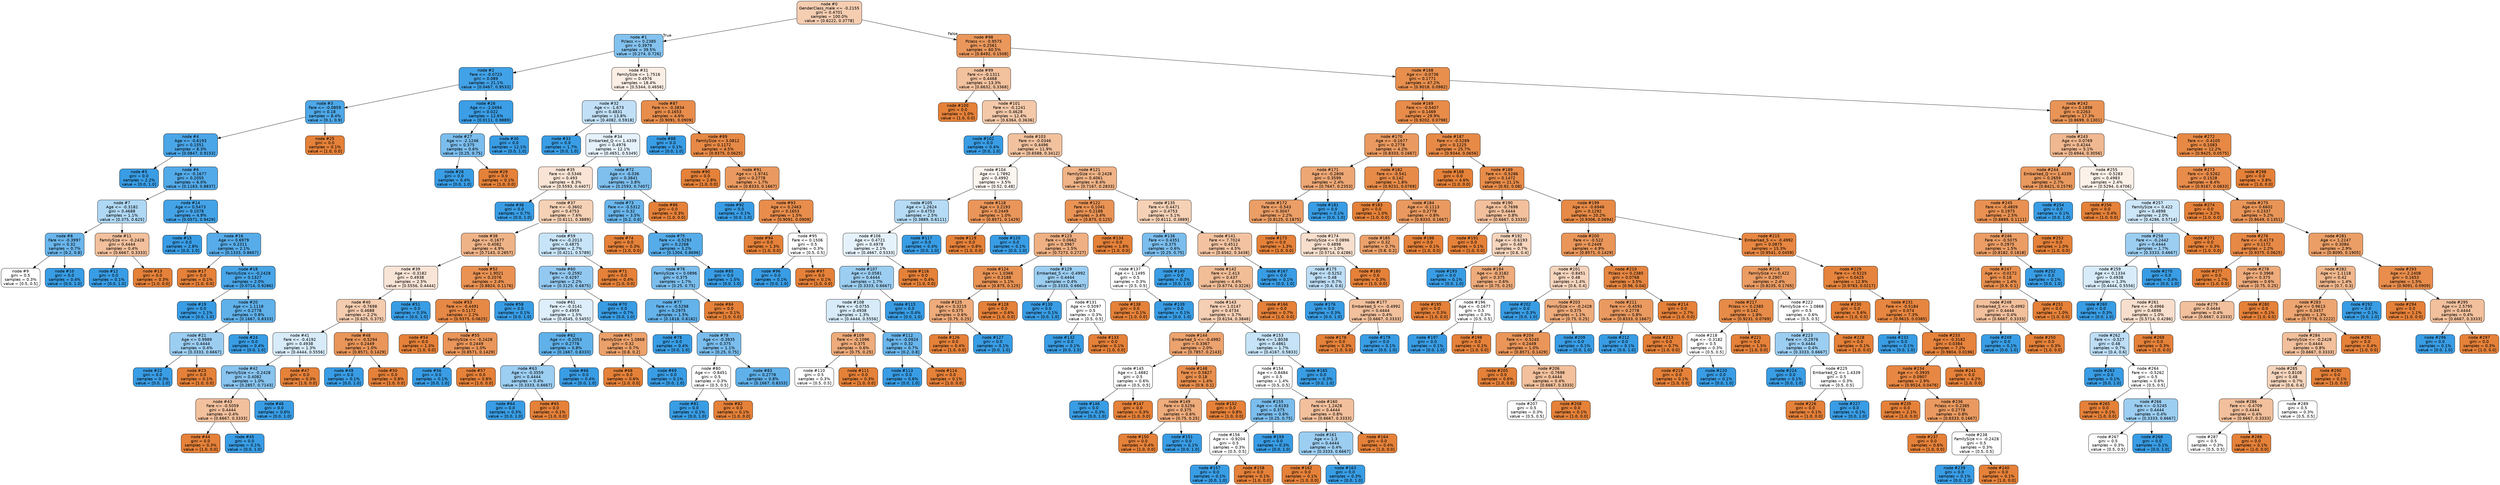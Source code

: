 digraph Tree {
node [shape=box, style="filled, rounded", color="black", fontname=helvetica] ;
edge [fontname=helvetica] ;
0 [label="node #0\nGenderClass_male <= -0.2155\ngini = 0.4701\nsamples = 100.0%\nvalue = [0.6222, 0.3778]", fillcolor="#e5813964"] ;
1 [label="node #1\nPclass <= 0.2385\ngini = 0.3979\nsamples = 39.5%\nvalue = [0.274, 0.726]", fillcolor="#399de59f"] ;
0 -> 1 [labeldistance=2.5, labelangle=45, headlabel="True"] ;
2 [label="node #2\nFare <= -0.0723\ngini = 0.089\nsamples = 21.1%\nvalue = [0.0467, 0.9533]", fillcolor="#399de5f3"] ;
1 -> 2 ;
3 [label="node #3\nFare <= -0.0859\ngini = 0.18\nsamples = 8.4%\nvalue = [0.1, 0.9]", fillcolor="#399de5e3"] ;
2 -> 3 ;
4 [label="node #4\nAge <= -0.6193\ngini = 0.1551\nsamples = 8.3%\nvalue = [0.0847, 0.9153]", fillcolor="#399de5e7"] ;
3 -> 4 ;
5 [label="node #5\ngini = 0.0\nsamples = 2.2%\nvalue = [0.0, 1.0]", fillcolor="#399de5ff"] ;
4 -> 5 ;
6 [label="node #6\nAge <= -0.1677\ngini = 0.2055\nsamples = 6.0%\nvalue = [0.1163, 0.8837]", fillcolor="#399de5dd"] ;
4 -> 6 ;
7 [label="node #7\nAge <= -0.3182\ngini = 0.4688\nsamples = 1.1%\nvalue = [0.375, 0.625]", fillcolor="#399de566"] ;
6 -> 7 ;
8 [label="node #8\nFare <= -0.3997\ngini = 0.32\nsamples = 0.7%\nvalue = [0.2, 0.8]", fillcolor="#399de5bf"] ;
7 -> 8 ;
9 [label="node #9\ngini = 0.5\nsamples = 0.3%\nvalue = [0.5, 0.5]", fillcolor="#e5813900"] ;
8 -> 9 ;
10 [label="node #10\ngini = 0.0\nsamples = 0.4%\nvalue = [0.0, 1.0]", fillcolor="#399de5ff"] ;
8 -> 10 ;
11 [label="node #11\nFamilySize <= -0.2428\ngini = 0.4444\nsamples = 0.4%\nvalue = [0.6667, 0.3333]", fillcolor="#e581397f"] ;
7 -> 11 ;
12 [label="node #12\ngini = 0.0\nsamples = 0.1%\nvalue = [0.0, 1.0]", fillcolor="#399de5ff"] ;
11 -> 12 ;
13 [label="node #13\ngini = 0.0\nsamples = 0.3%\nvalue = [1.0, 0.0]", fillcolor="#e58139ff"] ;
11 -> 13 ;
14 [label="node #14\nAge <= 0.5473\ngini = 0.1078\nsamples = 4.9%\nvalue = [0.0571, 0.9429]", fillcolor="#399de5f0"] ;
6 -> 14 ;
15 [label="node #15\ngini = 0.0\nsamples = 2.8%\nvalue = [0.0, 1.0]", fillcolor="#399de5ff"] ;
14 -> 15 ;
16 [label="node #16\nAge <= 0.6979\ngini = 0.2311\nsamples = 2.1%\nvalue = [0.1333, 0.8667]", fillcolor="#399de5d8"] ;
14 -> 16 ;
17 [label="node #17\ngini = 0.0\nsamples = 0.1%\nvalue = [1.0, 0.0]", fillcolor="#e58139ff"] ;
16 -> 17 ;
18 [label="node #18\nFamilySize <= -0.2428\ngini = 0.1327\nsamples = 2.0%\nvalue = [0.0714, 0.9286]", fillcolor="#399de5eb"] ;
16 -> 18 ;
19 [label="node #19\ngini = 0.0\nsamples = 1.1%\nvalue = [0.0, 1.0]", fillcolor="#399de5ff"] ;
18 -> 19 ;
20 [label="node #20\nAge <= 1.1118\ngini = 0.2778\nsamples = 0.8%\nvalue = [0.1667, 0.8333]", fillcolor="#399de5cc"] ;
18 -> 20 ;
21 [label="node #21\nAge <= 0.9989\ngini = 0.4444\nsamples = 0.4%\nvalue = [0.3333, 0.6667]", fillcolor="#399de57f"] ;
20 -> 21 ;
22 [label="node #22\ngini = 0.0\nsamples = 0.3%\nvalue = [0.0, 1.0]", fillcolor="#399de5ff"] ;
21 -> 22 ;
23 [label="node #23\ngini = 0.0\nsamples = 0.1%\nvalue = [1.0, 0.0]", fillcolor="#e58139ff"] ;
21 -> 23 ;
24 [label="node #24\ngini = 0.0\nsamples = 0.4%\nvalue = [0.0, 1.0]", fillcolor="#399de5ff"] ;
20 -> 24 ;
25 [label="node #25\ngini = 0.0\nsamples = 0.1%\nvalue = [1.0, 0.0]", fillcolor="#e58139ff"] ;
3 -> 25 ;
26 [label="node #26\nAge <= -2.0494\ngini = 0.022\nsamples = 12.6%\nvalue = [0.0111, 0.9889]", fillcolor="#399de5fc"] ;
2 -> 26 ;
27 [label="node #27\nAge <= -2.1246\ngini = 0.375\nsamples = 0.6%\nvalue = [0.25, 0.75]", fillcolor="#399de5aa"] ;
26 -> 27 ;
28 [label="node #28\ngini = 0.0\nsamples = 0.4%\nvalue = [0.0, 1.0]", fillcolor="#399de5ff"] ;
27 -> 28 ;
29 [label="node #29\ngini = 0.0\nsamples = 0.1%\nvalue = [1.0, 0.0]", fillcolor="#e58139ff"] ;
27 -> 29 ;
30 [label="node #30\ngini = 0.0\nsamples = 12.1%\nvalue = [0.0, 1.0]", fillcolor="#399de5ff"] ;
26 -> 30 ;
31 [label="node #31\nFamilySize <= 1.7516\ngini = 0.4976\nsamples = 18.4%\nvalue = [0.5344, 0.4656]", fillcolor="#e5813921"] ;
1 -> 31 ;
32 [label="node #32\nAge <= -1.673\ngini = 0.4831\nsamples = 13.8%\nvalue = [0.4082, 0.5918]", fillcolor="#399de54f"] ;
31 -> 32 ;
33 [label="node #33\ngini = 0.0\nsamples = 1.7%\nvalue = [0.0, 1.0]", fillcolor="#399de5ff"] ;
32 -> 33 ;
34 [label="node #34\nEmbarked_Q <= 1.4339\ngini = 0.4976\nsamples = 12.1%\nvalue = [0.4651, 0.5349]", fillcolor="#399de521"] ;
32 -> 34 ;
35 [label="node #35\nFare <= -0.5346\ngini = 0.493\nsamples = 8.3%\nvalue = [0.5593, 0.4407]", fillcolor="#e5813936"] ;
34 -> 35 ;
36 [label="node #36\ngini = 0.0\nsamples = 0.7%\nvalue = [0.0, 1.0]", fillcolor="#399de5ff"] ;
35 -> 36 ;
37 [label="node #37\nFare <= -0.3602\ngini = 0.4753\nsamples = 7.6%\nvalue = [0.6111, 0.3889]", fillcolor="#e581395d"] ;
35 -> 37 ;
38 [label="node #38\nAge <= -0.1677\ngini = 0.4082\nsamples = 4.9%\nvalue = [0.7143, 0.2857]", fillcolor="#e5813999"] ;
37 -> 38 ;
39 [label="node #39\nAge <= -0.3182\ngini = 0.4938\nsamples = 2.5%\nvalue = [0.5556, 0.4444]", fillcolor="#e5813933"] ;
38 -> 39 ;
40 [label="node #40\nAge <= -0.7698\ngini = 0.4688\nsamples = 2.2%\nvalue = [0.625, 0.375]", fillcolor="#e5813966"] ;
39 -> 40 ;
41 [label="node #41\nFare <= -0.4192\ngini = 0.4938\nsamples = 1.3%\nvalue = [0.4444, 0.5556]", fillcolor="#399de533"] ;
40 -> 41 ;
42 [label="node #42\nFamilySize <= -0.2428\ngini = 0.4082\nsamples = 1.0%\nvalue = [0.2857, 0.7143]", fillcolor="#399de599"] ;
41 -> 42 ;
43 [label="node #43\nFare <= -0.5059\ngini = 0.4444\nsamples = 0.4%\nvalue = [0.6667, 0.3333]", fillcolor="#e581397f"] ;
42 -> 43 ;
44 [label="node #44\ngini = 0.0\nsamples = 0.3%\nvalue = [1.0, 0.0]", fillcolor="#e58139ff"] ;
43 -> 44 ;
45 [label="node #45\ngini = 0.0\nsamples = 0.1%\nvalue = [0.0, 1.0]", fillcolor="#399de5ff"] ;
43 -> 45 ;
46 [label="node #46\ngini = 0.0\nsamples = 0.6%\nvalue = [0.0, 1.0]", fillcolor="#399de5ff"] ;
42 -> 46 ;
47 [label="node #47\ngini = 0.0\nsamples = 0.3%\nvalue = [1.0, 0.0]", fillcolor="#e58139ff"] ;
41 -> 47 ;
48 [label="node #48\nFare <= -0.5294\ngini = 0.2449\nsamples = 1.0%\nvalue = [0.8571, 0.1429]", fillcolor="#e58139d4"] ;
40 -> 48 ;
49 [label="node #49\ngini = 0.0\nsamples = 0.1%\nvalue = [0.0, 1.0]", fillcolor="#399de5ff"] ;
48 -> 49 ;
50 [label="node #50\ngini = 0.0\nsamples = 0.8%\nvalue = [1.0, 0.0]", fillcolor="#e58139ff"] ;
48 -> 50 ;
51 [label="node #51\ngini = 0.0\nsamples = 0.3%\nvalue = [0.0, 1.0]", fillcolor="#399de5ff"] ;
39 -> 51 ;
52 [label="node #52\nAge <= 1.9021\ngini = 0.2076\nsamples = 2.4%\nvalue = [0.8824, 0.1176]", fillcolor="#e58139dd"] ;
38 -> 52 ;
53 [label="node #53\nFare <= -0.4491\ngini = 0.1172\nsamples = 2.2%\nvalue = [0.9375, 0.0625]", fillcolor="#e58139ee"] ;
52 -> 53 ;
54 [label="node #54\ngini = 0.0\nsamples = 1.3%\nvalue = [1.0, 0.0]", fillcolor="#e58139ff"] ;
53 -> 54 ;
55 [label="node #55\nFamilySize <= -0.2428\ngini = 0.2449\nsamples = 1.0%\nvalue = [0.8571, 0.1429]", fillcolor="#e58139d4"] ;
53 -> 55 ;
56 [label="node #56\ngini = 0.0\nsamples = 0.1%\nvalue = [0.0, 1.0]", fillcolor="#399de5ff"] ;
55 -> 56 ;
57 [label="node #57\ngini = 0.0\nsamples = 0.8%\nvalue = [1.0, 0.0]", fillcolor="#e58139ff"] ;
55 -> 57 ;
58 [label="node #58\ngini = 0.0\nsamples = 0.1%\nvalue = [0.0, 1.0]", fillcolor="#399de5ff"] ;
52 -> 58 ;
59 [label="node #59\nFare <= -0.2013\ngini = 0.4875\nsamples = 2.7%\nvalue = [0.4211, 0.5789]", fillcolor="#399de546"] ;
37 -> 59 ;
60 [label="node #60\nFare <= -0.2592\ngini = 0.4297\nsamples = 2.2%\nvalue = [0.3125, 0.6875]", fillcolor="#399de58b"] ;
59 -> 60 ;
61 [label="node #61\nFare <= -0.3141\ngini = 0.4959\nsamples = 1.5%\nvalue = [0.4545, 0.5455]", fillcolor="#399de52a"] ;
60 -> 61 ;
62 [label="node #62\nAge <= -0.2053\ngini = 0.2778\nsamples = 0.8%\nvalue = [0.1667, 0.8333]", fillcolor="#399de5cc"] ;
61 -> 62 ;
63 [label="node #63\nAge <= -0.3559\ngini = 0.4444\nsamples = 0.4%\nvalue = [0.3333, 0.6667]", fillcolor="#399de57f"] ;
62 -> 63 ;
64 [label="node #64\ngini = 0.0\nsamples = 0.3%\nvalue = [0.0, 1.0]", fillcolor="#399de5ff"] ;
63 -> 64 ;
65 [label="node #65\ngini = 0.0\nsamples = 0.1%\nvalue = [1.0, 0.0]", fillcolor="#e58139ff"] ;
63 -> 65 ;
66 [label="node #66\ngini = 0.0\nsamples = 0.4%\nvalue = [0.0, 1.0]", fillcolor="#399de5ff"] ;
62 -> 66 ;
67 [label="node #67\nFamilySize <= 1.0868\ngini = 0.32\nsamples = 0.7%\nvalue = [0.8, 0.2]", fillcolor="#e58139bf"] ;
61 -> 67 ;
68 [label="node #68\ngini = 0.0\nsamples = 0.6%\nvalue = [1.0, 0.0]", fillcolor="#e58139ff"] ;
67 -> 68 ;
69 [label="node #69\ngini = 0.0\nsamples = 0.1%\nvalue = [0.0, 1.0]", fillcolor="#399de5ff"] ;
67 -> 69 ;
70 [label="node #70\ngini = 0.0\nsamples = 0.7%\nvalue = [0.0, 1.0]", fillcolor="#399de5ff"] ;
60 -> 70 ;
71 [label="node #71\ngini = 0.0\nsamples = 0.4%\nvalue = [1.0, 0.0]", fillcolor="#e58139ff"] ;
59 -> 71 ;
72 [label="node #72\nAge <= -0.036\ngini = 0.3841\nsamples = 3.8%\nvalue = [0.2593, 0.7407]", fillcolor="#399de5a6"] ;
34 -> 72 ;
73 [label="node #73\nFare <= -0.5312\ngini = 0.32\nsamples = 3.5%\nvalue = [0.2, 0.8]", fillcolor="#399de5bf"] ;
72 -> 73 ;
74 [label="node #74\ngini = 0.0\nsamples = 0.3%\nvalue = [1.0, 0.0]", fillcolor="#e58139ff"] ;
73 -> 74 ;
75 [label="node #75\nFare <= -0.5293\ngini = 0.2268\nsamples = 3.2%\nvalue = [0.1304, 0.8696]", fillcolor="#399de5d9"] ;
73 -> 75 ;
76 [label="node #76\nFamilySize <= 0.0896\ngini = 0.375\nsamples = 1.7%\nvalue = [0.25, 0.75]", fillcolor="#399de5aa"] ;
75 -> 76 ;
77 [label="node #77\nFare <= -0.5298\ngini = 0.2975\nsamples = 1.5%\nvalue = [0.1818, 0.8182]", fillcolor="#399de5c6"] ;
76 -> 77 ;
78 [label="node #78\ngini = 0.0\nsamples = 0.4%\nvalue = [0.0, 1.0]", fillcolor="#399de5ff"] ;
77 -> 78 ;
79 [label="node #79\nAge <= -0.3935\ngini = 0.375\nsamples = 1.1%\nvalue = [0.25, 0.75]", fillcolor="#399de5aa"] ;
77 -> 79 ;
80 [label="node #80\nAge <= -0.8451\ngini = 0.5\nsamples = 0.3%\nvalue = [0.5, 0.5]", fillcolor="#e5813900"] ;
79 -> 80 ;
81 [label="node #81\ngini = 0.0\nsamples = 0.1%\nvalue = [0.0, 1.0]", fillcolor="#399de5ff"] ;
80 -> 81 ;
82 [label="node #82\ngini = 0.0\nsamples = 0.1%\nvalue = [1.0, 0.0]", fillcolor="#e58139ff"] ;
80 -> 82 ;
83 [label="node #83\ngini = 0.2778\nsamples = 0.8%\nvalue = [0.1667, 0.8333]", fillcolor="#399de5cc"] ;
79 -> 83 ;
84 [label="node #84\ngini = 0.0\nsamples = 0.1%\nvalue = [1.0, 0.0]", fillcolor="#e58139ff"] ;
76 -> 84 ;
85 [label="node #85\ngini = 0.0\nsamples = 1.5%\nvalue = [0.0, 1.0]", fillcolor="#399de5ff"] ;
75 -> 85 ;
86 [label="node #86\ngini = 0.0\nsamples = 0.3%\nvalue = [1.0, 0.0]", fillcolor="#e58139ff"] ;
72 -> 86 ;
87 [label="node #87\nFare <= -0.3834\ngini = 0.1653\nsamples = 4.6%\nvalue = [0.9091, 0.0909]", fillcolor="#e58139e6"] ;
31 -> 87 ;
88 [label="node #88\ngini = 0.0\nsamples = 0.1%\nvalue = [0.0, 1.0]", fillcolor="#399de5ff"] ;
87 -> 88 ;
89 [label="node #89\nFamilySize <= 3.0812\ngini = 0.1172\nsamples = 4.5%\nvalue = [0.9375, 0.0625]", fillcolor="#e58139ee"] ;
87 -> 89 ;
90 [label="node #90\ngini = 0.0\nsamples = 2.8%\nvalue = [1.0, 0.0]", fillcolor="#e58139ff"] ;
89 -> 90 ;
91 [label="node #91\nAge <= -1.9741\ngini = 0.2778\nsamples = 1.7%\nvalue = [0.8333, 0.1667]", fillcolor="#e58139cc"] ;
89 -> 91 ;
92 [label="node #92\ngini = 0.0\nsamples = 0.1%\nvalue = [0.0, 1.0]", fillcolor="#399de5ff"] ;
91 -> 92 ;
93 [label="node #93\nAge <= 0.2463\ngini = 0.1653\nsamples = 1.5%\nvalue = [0.9091, 0.0909]", fillcolor="#e58139e6"] ;
91 -> 93 ;
94 [label="node #94\ngini = 0.0\nsamples = 1.3%\nvalue = [1.0, 0.0]", fillcolor="#e58139ff"] ;
93 -> 94 ;
95 [label="node #95\nFare <= 0.1506\ngini = 0.5\nsamples = 0.3%\nvalue = [0.5, 0.5]", fillcolor="#e5813900"] ;
93 -> 95 ;
96 [label="node #96\ngini = 0.0\nsamples = 0.1%\nvalue = [0.0, 1.0]", fillcolor="#399de5ff"] ;
95 -> 96 ;
97 [label="node #97\ngini = 0.0\nsamples = 0.1%\nvalue = [1.0, 0.0]", fillcolor="#e58139ff"] ;
95 -> 97 ;
98 [label="node #98\nPclass <= -0.9575\ngini = 0.2561\nsamples = 60.5%\nvalue = [0.8492, 0.1508]", fillcolor="#e58139d2"] ;
0 -> 98 [labeldistance=2.5, labelangle=-45, headlabel="False"] ;
99 [label="node #99\nFare <= -0.1311\ngini = 0.4468\nsamples = 13.3%\nvalue = [0.6632, 0.3368]", fillcolor="#e581397d"] ;
98 -> 99 ;
100 [label="node #100\ngini = 0.0\nsamples = 1.0%\nvalue = [1.0, 0.0]", fillcolor="#e58139ff"] ;
99 -> 100 ;
101 [label="node #101\nFare <= -0.1241\ngini = 0.4628\nsamples = 12.4%\nvalue = [0.6364, 0.3636]", fillcolor="#e581396d"] ;
99 -> 101 ;
102 [label="node #102\ngini = 0.0\nsamples = 0.4%\nvalue = [0.0, 1.0]", fillcolor="#399de5ff"] ;
101 -> 102 ;
103 [label="node #103\nFare <= -0.0346\ngini = 0.4496\nsamples = 11.9%\nvalue = [0.6588, 0.3412]", fillcolor="#e581397b"] ;
101 -> 103 ;
104 [label="node #104\nAge <= 1.7892\ngini = 0.4992\nsamples = 3.5%\nvalue = [0.52, 0.48]", fillcolor="#e5813914"] ;
103 -> 104 ;
105 [label="node #105\nAge <= 1.2624\ngini = 0.4753\nsamples = 2.5%\nvalue = [0.3889, 0.6111]", fillcolor="#399de55d"] ;
104 -> 105 ;
106 [label="node #106\nAge <= 0.4721\ngini = 0.4978\nsamples = 2.1%\nvalue = [0.4667, 0.5333]", fillcolor="#399de520"] ;
105 -> 106 ;
107 [label="node #107\nAge <= 0.0581\ngini = 0.4444\nsamples = 1.7%\nvalue = [0.3333, 0.6667]", fillcolor="#399de57f"] ;
106 -> 107 ;
108 [label="node #108\nFare <= -0.0755\ngini = 0.4938\nsamples = 1.3%\nvalue = [0.4444, 0.5556]", fillcolor="#399de533"] ;
107 -> 108 ;
109 [label="node #109\nFare <= -0.1096\ngini = 0.375\nsamples = 0.6%\nvalue = [0.75, 0.25]", fillcolor="#e58139aa"] ;
108 -> 109 ;
110 [label="node #110\ngini = 0.5\nsamples = 0.3%\nvalue = [0.5, 0.5]", fillcolor="#e5813900"] ;
109 -> 110 ;
111 [label="node #111\ngini = 0.0\nsamples = 0.3%\nvalue = [1.0, 0.0]", fillcolor="#e58139ff"] ;
109 -> 111 ;
112 [label="node #112\nAge <= -0.0924\ngini = 0.32\nsamples = 0.7%\nvalue = [0.2, 0.8]", fillcolor="#399de5bf"] ;
108 -> 112 ;
113 [label="node #113\ngini = 0.0\nsamples = 0.6%\nvalue = [0.0, 1.0]", fillcolor="#399de5ff"] ;
112 -> 113 ;
114 [label="node #114\ngini = 0.0\nsamples = 0.1%\nvalue = [1.0, 0.0]", fillcolor="#e58139ff"] ;
112 -> 114 ;
115 [label="node #115\ngini = 0.0\nsamples = 0.4%\nvalue = [0.0, 1.0]", fillcolor="#399de5ff"] ;
107 -> 115 ;
116 [label="node #116\ngini = 0.0\nsamples = 0.4%\nvalue = [1.0, 0.0]", fillcolor="#e58139ff"] ;
106 -> 116 ;
117 [label="node #117\ngini = 0.0\nsamples = 0.4%\nvalue = [0.0, 1.0]", fillcolor="#399de5ff"] ;
105 -> 117 ;
118 [label="node #118\nAge <= 3.2193\ngini = 0.2449\nsamples = 1.0%\nvalue = [0.8571, 0.1429]", fillcolor="#e58139d4"] ;
104 -> 118 ;
119 [label="node #119\ngini = 0.0\nsamples = 0.8%\nvalue = [1.0, 0.0]", fillcolor="#e58139ff"] ;
118 -> 119 ;
120 [label="node #120\ngini = 0.0\nsamples = 0.1%\nvalue = [0.0, 1.0]", fillcolor="#399de5ff"] ;
118 -> 120 ;
121 [label="node #121\nFamilySize <= -0.2428\ngini = 0.4061\nsamples = 8.4%\nvalue = [0.7167, 0.2833]", fillcolor="#e581399a"] ;
103 -> 121 ;
122 [label="node #122\nFare <= 0.1041\ngini = 0.2188\nsamples = 3.4%\nvalue = [0.875, 0.125]", fillcolor="#e58139db"] ;
121 -> 122 ;
123 [label="node #123\nFare <= 0.0662\ngini = 0.3967\nsamples = 1.5%\nvalue = [0.7273, 0.2727]", fillcolor="#e581399f"] ;
122 -> 123 ;
124 [label="node #124\nAge <= 1.0366\ngini = 0.2188\nsamples = 1.1%\nvalue = [0.875, 0.125]", fillcolor="#e58139db"] ;
123 -> 124 ;
125 [label="node #125\nAge <= 0.3215\ngini = 0.375\nsamples = 0.6%\nvalue = [0.75, 0.25]", fillcolor="#e58139aa"] ;
124 -> 125 ;
126 [label="node #126\ngini = 0.0\nsamples = 0.4%\nvalue = [1.0, 0.0]", fillcolor="#e58139ff"] ;
125 -> 126 ;
127 [label="node #127\ngini = 0.0\nsamples = 0.1%\nvalue = [0.0, 1.0]", fillcolor="#399de5ff"] ;
125 -> 127 ;
128 [label="node #128\ngini = 0.0\nsamples = 0.6%\nvalue = [1.0, 0.0]", fillcolor="#e58139ff"] ;
124 -> 128 ;
129 [label="node #129\nEmbarked_S <= -0.4992\ngini = 0.4444\nsamples = 0.4%\nvalue = [0.3333, 0.6667]", fillcolor="#399de57f"] ;
123 -> 129 ;
130 [label="node #130\ngini = 0.0\nsamples = 0.1%\nvalue = [0.0, 1.0]", fillcolor="#399de5ff"] ;
129 -> 130 ;
131 [label="node #131\nAge <= 0.5097\ngini = 0.5\nsamples = 0.3%\nvalue = [0.5, 0.5]", fillcolor="#e5813900"] ;
129 -> 131 ;
132 [label="node #132\ngini = 0.0\nsamples = 0.1%\nvalue = [0.0, 1.0]", fillcolor="#399de5ff"] ;
131 -> 132 ;
133 [label="node #133\ngini = 0.0\nsamples = 0.1%\nvalue = [1.0, 0.0]", fillcolor="#e58139ff"] ;
131 -> 133 ;
134 [label="node #134\ngini = 0.0\nsamples = 1.8%\nvalue = [1.0, 0.0]", fillcolor="#e58139ff"] ;
122 -> 134 ;
135 [label="node #135\nFare <= 0.4471\ngini = 0.4753\nsamples = 5.1%\nvalue = [0.6111, 0.3889]", fillcolor="#e581395d"] ;
121 -> 135 ;
136 [label="node #136\nFare <= 0.4351\ngini = 0.375\nsamples = 0.6%\nvalue = [0.25, 0.75]", fillcolor="#399de5aa"] ;
135 -> 136 ;
137 [label="node #137\nAge <= 1.1495\ngini = 0.5\nsamples = 0.3%\nvalue = [0.5, 0.5]", fillcolor="#e5813900"] ;
136 -> 137 ;
138 [label="node #138\ngini = 0.0\nsamples = 0.1%\nvalue = [1.0, 0.0]", fillcolor="#e58139ff"] ;
137 -> 138 ;
139 [label="node #139\ngini = 0.0\nsamples = 0.1%\nvalue = [0.0, 1.0]", fillcolor="#399de5ff"] ;
137 -> 139 ;
140 [label="node #140\ngini = 0.0\nsamples = 0.3%\nvalue = [0.0, 1.0]", fillcolor="#399de5ff"] ;
136 -> 140 ;
141 [label="node #141\nFare <= 7.7024\ngini = 0.4512\nsamples = 4.5%\nvalue = [0.6562, 0.3438]", fillcolor="#e5813979"] ;
135 -> 141 ;
142 [label="node #142\nFare <= 2.413\ngini = 0.437\nsamples = 4.4%\nvalue = [0.6774, 0.3226]", fillcolor="#e5813986"] ;
141 -> 142 ;
143 [label="node #143\nFare <= 1.0147\ngini = 0.4734\nsamples = 3.7%\nvalue = [0.6154, 0.3846]", fillcolor="#e5813960"] ;
142 -> 143 ;
144 [label="node #144\nEmbarked_S <= -0.4992\ngini = 0.3367\nsamples = 2.0%\nvalue = [0.7857, 0.2143]", fillcolor="#e58139b9"] ;
143 -> 144 ;
145 [label="node #145\nAge <= 1.4882\ngini = 0.5\nsamples = 0.6%\nvalue = [0.5, 0.5]", fillcolor="#e5813900"] ;
144 -> 145 ;
146 [label="node #146\ngini = 0.0\nsamples = 0.3%\nvalue = [0.0, 1.0]", fillcolor="#399de5ff"] ;
145 -> 146 ;
147 [label="node #147\ngini = 0.0\nsamples = 0.3%\nvalue = [1.0, 0.0]", fillcolor="#e58139ff"] ;
145 -> 147 ;
148 [label="node #148\nFare <= 0.5827\ngini = 0.18\nsamples = 1.4%\nvalue = [0.9, 0.1]", fillcolor="#e58139e3"] ;
144 -> 148 ;
149 [label="node #149\nFare <= 0.5256\ngini = 0.375\nsamples = 0.6%\nvalue = [0.75, 0.25]", fillcolor="#e58139aa"] ;
148 -> 149 ;
150 [label="node #150\ngini = 0.0\nsamples = 0.4%\nvalue = [1.0, 0.0]", fillcolor="#e58139ff"] ;
149 -> 150 ;
151 [label="node #151\ngini = 0.0\nsamples = 0.1%\nvalue = [0.0, 1.0]", fillcolor="#399de5ff"] ;
149 -> 151 ;
152 [label="node #152\ngini = 0.0\nsamples = 0.8%\nvalue = [1.0, 0.0]", fillcolor="#e58139ff"] ;
148 -> 152 ;
153 [label="node #153\nFare <= 1.8038\ngini = 0.4861\nsamples = 1.7%\nvalue = [0.4167, 0.5833]", fillcolor="#399de549"] ;
143 -> 153 ;
154 [label="node #154\nAge <= 0.8484\ngini = 0.5\nsamples = 1.4%\nvalue = [0.5, 0.5]", fillcolor="#e5813900"] ;
153 -> 154 ;
155 [label="node #155\nAge <= -0.6193\ngini = 0.375\nsamples = 0.6%\nvalue = [0.25, 0.75]", fillcolor="#399de5aa"] ;
154 -> 155 ;
156 [label="node #156\nAge <= -0.9204\ngini = 0.5\nsamples = 0.3%\nvalue = [0.5, 0.5]", fillcolor="#e5813900"] ;
155 -> 156 ;
157 [label="node #157\ngini = 0.0\nsamples = 0.1%\nvalue = [0.0, 1.0]", fillcolor="#399de5ff"] ;
156 -> 157 ;
158 [label="node #158\ngini = 0.0\nsamples = 0.1%\nvalue = [1.0, 0.0]", fillcolor="#e58139ff"] ;
156 -> 158 ;
159 [label="node #159\ngini = 0.0\nsamples = 0.3%\nvalue = [0.0, 1.0]", fillcolor="#399de5ff"] ;
155 -> 159 ;
160 [label="node #160\nFare <= 1.2428\ngini = 0.4444\nsamples = 0.8%\nvalue = [0.6667, 0.3333]", fillcolor="#e581397f"] ;
154 -> 160 ;
161 [label="node #161\nAge <= 1.3\ngini = 0.4444\nsamples = 0.4%\nvalue = [0.3333, 0.6667]", fillcolor="#399de57f"] ;
160 -> 161 ;
162 [label="node #162\ngini = 0.0\nsamples = 0.1%\nvalue = [1.0, 0.0]", fillcolor="#e58139ff"] ;
161 -> 162 ;
163 [label="node #163\ngini = 0.0\nsamples = 0.3%\nvalue = [0.0, 1.0]", fillcolor="#399de5ff"] ;
161 -> 163 ;
164 [label="node #164\ngini = 0.0\nsamples = 0.4%\nvalue = [1.0, 0.0]", fillcolor="#e58139ff"] ;
160 -> 164 ;
165 [label="node #165\ngini = 0.0\nsamples = 0.3%\nvalue = [0.0, 1.0]", fillcolor="#399de5ff"] ;
153 -> 165 ;
166 [label="node #166\ngini = 0.0\nsamples = 0.7%\nvalue = [1.0, 0.0]", fillcolor="#e58139ff"] ;
142 -> 166 ;
167 [label="node #167\ngini = 0.0\nsamples = 0.1%\nvalue = [0.0, 1.0]", fillcolor="#399de5ff"] ;
141 -> 167 ;
168 [label="node #168\nAge <= -0.0736\ngini = 0.1771\nsamples = 47.2%\nvalue = [0.9018, 0.0982]", fillcolor="#e58139e3"] ;
98 -> 168 ;
169 [label="node #169\nFare <= -0.5407\ngini = 0.1469\nsamples = 29.9%\nvalue = [0.9202, 0.0798]", fillcolor="#e58139e9"] ;
168 -> 169 ;
170 [label="node #170\nAge <= -0.1677\ngini = 0.2778\nsamples = 4.2%\nvalue = [0.8333, 0.1667]", fillcolor="#e58139cc"] ;
169 -> 170 ;
171 [label="node #171\nAge <= -0.2806\ngini = 0.3599\nsamples = 2.4%\nvalue = [0.7647, 0.2353]", fillcolor="#e58139b1"] ;
170 -> 171 ;
172 [label="node #172\nFare <= -0.543\ngini = 0.3047\nsamples = 2.2%\nvalue = [0.8125, 0.1875]", fillcolor="#e58139c4"] ;
171 -> 172 ;
173 [label="node #173\ngini = 0.0\nsamples = 1.3%\nvalue = [1.0, 0.0]", fillcolor="#e58139ff"] ;
172 -> 173 ;
174 [label="node #174\nFamilySize <= 0.0896\ngini = 0.4898\nsamples = 1.0%\nvalue = [0.5714, 0.4286]", fillcolor="#e5813940"] ;
172 -> 174 ;
175 [label="node #175\nAge <= -0.5252\ngini = 0.48\nsamples = 0.7%\nvalue = [0.4, 0.6]", fillcolor="#399de555"] ;
174 -> 175 ;
176 [label="node #176\ngini = 0.0\nsamples = 0.3%\nvalue = [0.0, 1.0]", fillcolor="#399de5ff"] ;
175 -> 176 ;
177 [label="node #177\nEmbarked_S <= -0.4992\ngini = 0.4444\nsamples = 0.4%\nvalue = [0.6667, 0.3333]", fillcolor="#e581397f"] ;
175 -> 177 ;
178 [label="node #178\ngini = 0.0\nsamples = 0.3%\nvalue = [1.0, 0.0]", fillcolor="#e58139ff"] ;
177 -> 178 ;
179 [label="node #179\ngini = 0.0\nsamples = 0.1%\nvalue = [0.0, 1.0]", fillcolor="#399de5ff"] ;
177 -> 179 ;
180 [label="node #180\ngini = 0.0\nsamples = 0.3%\nvalue = [1.0, 0.0]", fillcolor="#e58139ff"] ;
174 -> 180 ;
181 [label="node #181\ngini = 0.0\nsamples = 0.1%\nvalue = [0.0, 1.0]", fillcolor="#399de5ff"] ;
171 -> 181 ;
182 [label="node #182\nFare <= -0.541\ngini = 0.142\nsamples = 1.8%\nvalue = [0.9231, 0.0769]", fillcolor="#e58139ea"] ;
170 -> 182 ;
183 [label="node #183\ngini = 0.0\nsamples = 1.0%\nvalue = [1.0, 0.0]", fillcolor="#e58139ff"] ;
182 -> 183 ;
184 [label="node #184\nAge <= -0.1113\ngini = 0.2778\nsamples = 0.8%\nvalue = [0.8333, 0.1667]", fillcolor="#e58139cc"] ;
182 -> 184 ;
185 [label="node #185\ngini = 0.32\nsamples = 0.7%\nvalue = [0.8, 0.2]", fillcolor="#e58139bf"] ;
184 -> 185 ;
186 [label="node #186\ngini = 0.0\nsamples = 0.1%\nvalue = [1.0, 0.0]", fillcolor="#e58139ff"] ;
184 -> 186 ;
187 [label="node #187\nFare <= -0.5289\ngini = 0.1225\nsamples = 25.7%\nvalue = [0.9344, 0.0656]", fillcolor="#e58139ed"] ;
169 -> 187 ;
188 [label="node #188\ngini = 0.0\nsamples = 4.6%\nvalue = [1.0, 0.0]", fillcolor="#e58139ff"] ;
187 -> 188 ;
189 [label="node #189\nFare <= -0.5286\ngini = 0.1472\nsamples = 21.1%\nvalue = [0.92, 0.08]", fillcolor="#e58139e9"] ;
187 -> 189 ;
190 [label="node #190\nAge <= -0.7698\ngini = 0.4444\nsamples = 0.8%\nvalue = [0.6667, 0.3333]", fillcolor="#e581397f"] ;
189 -> 190 ;
191 [label="node #191\ngini = 0.0\nsamples = 0.1%\nvalue = [1.0, 0.0]", fillcolor="#e58139ff"] ;
190 -> 191 ;
192 [label="node #192\nAge <= -0.6193\ngini = 0.48\nsamples = 0.7%\nvalue = [0.6, 0.4]", fillcolor="#e5813955"] ;
190 -> 192 ;
193 [label="node #193\ngini = 0.0\nsamples = 0.1%\nvalue = [0.0, 1.0]", fillcolor="#399de5ff"] ;
192 -> 193 ;
194 [label="node #194\nAge <= -0.3182\ngini = 0.375\nsamples = 0.6%\nvalue = [0.75, 0.25]", fillcolor="#e58139aa"] ;
192 -> 194 ;
195 [label="node #195\ngini = 0.0\nsamples = 0.3%\nvalue = [1.0, 0.0]", fillcolor="#e58139ff"] ;
194 -> 195 ;
196 [label="node #196\nAge <= -0.1677\ngini = 0.5\nsamples = 0.3%\nvalue = [0.5, 0.5]", fillcolor="#e5813900"] ;
194 -> 196 ;
197 [label="node #197\ngini = 0.0\nsamples = 0.1%\nvalue = [0.0, 1.0]", fillcolor="#399de5ff"] ;
196 -> 197 ;
198 [label="node #198\ngini = 0.0\nsamples = 0.1%\nvalue = [1.0, 0.0]", fillcolor="#e58139ff"] ;
196 -> 198 ;
199 [label="node #199\nAge <= -0.6946\ngini = 0.1292\nsamples = 20.2%\nvalue = [0.9306, 0.0694]", fillcolor="#e58139ec"] ;
189 -> 199 ;
200 [label="node #200\nFare <= -0.522\ngini = 0.2449\nsamples = 4.9%\nvalue = [0.8571, 0.1429]", fillcolor="#e58139d4"] ;
199 -> 200 ;
201 [label="node #201\nAge <= -0.8451\ngini = 0.48\nsamples = 1.4%\nvalue = [0.6, 0.4]", fillcolor="#e5813955"] ;
200 -> 201 ;
202 [label="node #202\ngini = 0.0\nsamples = 0.3%\nvalue = [0.0, 1.0]", fillcolor="#399de5ff"] ;
201 -> 202 ;
203 [label="node #203\nFamilySize <= -0.2428\ngini = 0.375\nsamples = 1.1%\nvalue = [0.75, 0.25]", fillcolor="#e58139aa"] ;
201 -> 203 ;
204 [label="node #204\nFare <= -0.5245\ngini = 0.2449\nsamples = 1.0%\nvalue = [0.8571, 0.1429]", fillcolor="#e58139d4"] ;
203 -> 204 ;
205 [label="node #205\ngini = 0.0\nsamples = 0.6%\nvalue = [1.0, 0.0]", fillcolor="#e58139ff"] ;
204 -> 205 ;
206 [label="node #206\nAge <= -0.7698\ngini = 0.4444\nsamples = 0.4%\nvalue = [0.6667, 0.3333]", fillcolor="#e581397f"] ;
204 -> 206 ;
207 [label="node #207\ngini = 0.5\nsamples = 0.3%\nvalue = [0.5, 0.5]", fillcolor="#e5813900"] ;
206 -> 207 ;
208 [label="node #208\ngini = 0.0\nsamples = 0.1%\nvalue = [1.0, 0.0]", fillcolor="#e58139ff"] ;
206 -> 208 ;
209 [label="node #209\ngini = 0.0\nsamples = 0.1%\nvalue = [0.0, 1.0]", fillcolor="#399de5ff"] ;
203 -> 209 ;
210 [label="node #210\nPclass <= 0.2385\ngini = 0.0768\nsamples = 3.5%\nvalue = [0.96, 0.04]", fillcolor="#e58139f4"] ;
200 -> 210 ;
211 [label="node #211\nFare <= -0.4593\ngini = 0.2778\nsamples = 0.8%\nvalue = [0.8333, 0.1667]", fillcolor="#e58139cc"] ;
210 -> 211 ;
212 [label="node #212\ngini = 0.0\nsamples = 0.1%\nvalue = [0.0, 1.0]", fillcolor="#399de5ff"] ;
211 -> 212 ;
213 [label="node #213\ngini = 0.0\nsamples = 0.7%\nvalue = [1.0, 0.0]", fillcolor="#e58139ff"] ;
211 -> 213 ;
214 [label="node #214\ngini = 0.0\nsamples = 2.7%\nvalue = [1.0, 0.0]", fillcolor="#e58139ff"] ;
210 -> 214 ;
215 [label="node #215\nEmbarked_S <= -0.4992\ngini = 0.0875\nsamples = 15.3%\nvalue = [0.9541, 0.0459]", fillcolor="#e58139f3"] ;
199 -> 215 ;
216 [label="node #216\nFamilySize <= 0.422\ngini = 0.2907\nsamples = 2.4%\nvalue = [0.8235, 0.1765]", fillcolor="#e58139c8"] ;
215 -> 216 ;
217 [label="node #217\nPclass <= 0.2385\ngini = 0.142\nsamples = 1.8%\nvalue = [0.9231, 0.0769]", fillcolor="#e58139ea"] ;
216 -> 217 ;
218 [label="node #218\nAge <= -0.3182\ngini = 0.5\nsamples = 0.3%\nvalue = [0.5, 0.5]", fillcolor="#e5813900"] ;
217 -> 218 ;
219 [label="node #219\ngini = 0.0\nsamples = 0.1%\nvalue = [1.0, 0.0]", fillcolor="#e58139ff"] ;
218 -> 219 ;
220 [label="node #220\ngini = 0.0\nsamples = 0.1%\nvalue = [0.0, 1.0]", fillcolor="#399de5ff"] ;
218 -> 220 ;
221 [label="node #221\ngini = 0.0\nsamples = 1.5%\nvalue = [1.0, 0.0]", fillcolor="#e58139ff"] ;
217 -> 221 ;
222 [label="node #222\nFamilySize <= 1.0868\ngini = 0.5\nsamples = 0.6%\nvalue = [0.5, 0.5]", fillcolor="#e5813900"] ;
216 -> 222 ;
223 [label="node #223\nFare <= -0.2976\ngini = 0.4444\nsamples = 0.4%\nvalue = [0.3333, 0.6667]", fillcolor="#399de57f"] ;
222 -> 223 ;
224 [label="node #224\ngini = 0.0\nsamples = 0.1%\nvalue = [0.0, 1.0]", fillcolor="#399de5ff"] ;
223 -> 224 ;
225 [label="node #225\nEmbarked_Q <= 1.4339\ngini = 0.5\nsamples = 0.3%\nvalue = [0.5, 0.5]", fillcolor="#e5813900"] ;
223 -> 225 ;
226 [label="node #226\ngini = 0.0\nsamples = 0.1%\nvalue = [1.0, 0.0]", fillcolor="#e58139ff"] ;
225 -> 226 ;
227 [label="node #227\ngini = 0.0\nsamples = 0.1%\nvalue = [0.0, 1.0]", fillcolor="#399de5ff"] ;
225 -> 227 ;
228 [label="node #228\ngini = 0.0\nsamples = 0.1%\nvalue = [1.0, 0.0]", fillcolor="#e58139ff"] ;
222 -> 228 ;
229 [label="node #229\nFare <= -0.5225\ngini = 0.0425\nsamples = 12.9%\nvalue = [0.9783, 0.0217]", fillcolor="#e58139f9"] ;
215 -> 229 ;
230 [label="node #230\ngini = 0.0\nsamples = 5.6%\nvalue = [1.0, 0.0]", fillcolor="#e58139ff"] ;
229 -> 230 ;
231 [label="node #231\nFare <= -0.5184\ngini = 0.074\nsamples = 7.3%\nvalue = [0.9615, 0.0385]", fillcolor="#e58139f5"] ;
229 -> 231 ;
232 [label="node #232\ngini = 0.0\nsamples = 0.1%\nvalue = [0.0, 1.0]", fillcolor="#399de5ff"] ;
231 -> 232 ;
233 [label="node #233\nAge <= -0.3182\ngini = 0.0384\nsamples = 7.2%\nvalue = [0.9804, 0.0196]", fillcolor="#e58139fa"] ;
231 -> 233 ;
234 [label="node #234\nAge <= -0.3935\ngini = 0.0907\nsamples = 2.9%\nvalue = [0.9524, 0.0476]", fillcolor="#e58139f2"] ;
233 -> 234 ;
235 [label="node #235\ngini = 0.0\nsamples = 2.1%\nvalue = [1.0, 0.0]", fillcolor="#e58139ff"] ;
234 -> 235 ;
236 [label="node #236\nPclass <= 0.2385\ngini = 0.2778\nsamples = 0.8%\nvalue = [0.8333, 0.1667]", fillcolor="#e58139cc"] ;
234 -> 236 ;
237 [label="node #237\ngini = 0.0\nsamples = 0.6%\nvalue = [1.0, 0.0]", fillcolor="#e58139ff"] ;
236 -> 237 ;
238 [label="node #238\nFamilySize <= -0.2428\ngini = 0.5\nsamples = 0.3%\nvalue = [0.5, 0.5]", fillcolor="#e5813900"] ;
236 -> 238 ;
239 [label="node #239\ngini = 0.0\nsamples = 0.1%\nvalue = [0.0, 1.0]", fillcolor="#399de5ff"] ;
238 -> 239 ;
240 [label="node #240\ngini = 0.0\nsamples = 0.1%\nvalue = [1.0, 0.0]", fillcolor="#e58139ff"] ;
238 -> 240 ;
241 [label="node #241\ngini = 0.0\nsamples = 4.2%\nvalue = [1.0, 0.0]", fillcolor="#e58139ff"] ;
233 -> 241 ;
242 [label="node #242\nAge <= 0.1898\ngini = 0.2263\nsamples = 17.3%\nvalue = [0.8699, 0.1301]", fillcolor="#e58139d9"] ;
168 -> 242 ;
243 [label="node #243\nAge <= 0.0769\ngini = 0.4244\nsamples = 5.1%\nvalue = [0.6944, 0.3056]", fillcolor="#e581398f"] ;
242 -> 243 ;
244 [label="node #244\nEmbarked_Q <= 1.4339\ngini = 0.2659\nsamples = 2.7%\nvalue = [0.8421, 0.1579]", fillcolor="#e58139cf"] ;
243 -> 244 ;
245 [label="node #245\nFare <= -0.4809\ngini = 0.1975\nsamples = 2.5%\nvalue = [0.8889, 0.1111]", fillcolor="#e58139df"] ;
244 -> 245 ;
246 [label="node #246\nFare <= -0.5075\ngini = 0.2975\nsamples = 1.5%\nvalue = [0.8182, 0.1818]", fillcolor="#e58139c6"] ;
245 -> 246 ;
247 [label="node #247\nAge <= -0.0172\ngini = 0.18\nsamples = 1.4%\nvalue = [0.9, 0.1]", fillcolor="#e58139e3"] ;
246 -> 247 ;
248 [label="node #248\nEmbarked_S <= -0.4992\ngini = 0.4444\nsamples = 0.4%\nvalue = [0.6667, 0.3333]", fillcolor="#e581397f"] ;
247 -> 248 ;
249 [label="node #249\ngini = 0.0\nsamples = 0.1%\nvalue = [0.0, 1.0]", fillcolor="#399de5ff"] ;
248 -> 249 ;
250 [label="node #250\ngini = 0.0\nsamples = 0.3%\nvalue = [1.0, 0.0]", fillcolor="#e58139ff"] ;
248 -> 250 ;
251 [label="node #251\ngini = 0.0\nsamples = 1.0%\nvalue = [1.0, 0.0]", fillcolor="#e58139ff"] ;
247 -> 251 ;
252 [label="node #252\ngini = 0.0\nsamples = 0.1%\nvalue = [0.0, 1.0]", fillcolor="#399de5ff"] ;
246 -> 252 ;
253 [label="node #253\ngini = 0.0\nsamples = 1.0%\nvalue = [1.0, 0.0]", fillcolor="#e58139ff"] ;
245 -> 253 ;
254 [label="node #254\ngini = 0.0\nsamples = 0.1%\nvalue = [0.0, 1.0]", fillcolor="#399de5ff"] ;
244 -> 254 ;
255 [label="node #255\nFare <= -0.5283\ngini = 0.4983\nsamples = 2.4%\nvalue = [0.5294, 0.4706]", fillcolor="#e581391c"] ;
243 -> 255 ;
256 [label="node #256\ngini = 0.0\nsamples = 0.4%\nvalue = [1.0, 0.0]", fillcolor="#e58139ff"] ;
255 -> 256 ;
257 [label="node #257\nFamilySize <= 0.422\ngini = 0.4898\nsamples = 2.0%\nvalue = [0.4286, 0.5714]", fillcolor="#399de540"] ;
255 -> 257 ;
258 [label="node #258\nFare <= -0.2442\ngini = 0.4444\nsamples = 1.7%\nvalue = [0.3333, 0.6667]", fillcolor="#399de57f"] ;
257 -> 258 ;
259 [label="node #259\nAge <= 0.1334\ngini = 0.4938\nsamples = 1.3%\nvalue = [0.4444, 0.5556]", fillcolor="#399de533"] ;
258 -> 259 ;
260 [label="node #260\ngini = 0.0\nsamples = 0.3%\nvalue = [0.0, 1.0]", fillcolor="#399de5ff"] ;
259 -> 260 ;
261 [label="node #261\nFare <= -0.4966\ngini = 0.4898\nsamples = 1.0%\nvalue = [0.5714, 0.4286]", fillcolor="#e5813940"] ;
259 -> 261 ;
262 [label="node #262\nFare <= -0.527\ngini = 0.48\nsamples = 0.7%\nvalue = [0.4, 0.6]", fillcolor="#399de555"] ;
261 -> 262 ;
263 [label="node #263\ngini = 0.0\nsamples = 0.1%\nvalue = [0.0, 1.0]", fillcolor="#399de5ff"] ;
262 -> 263 ;
264 [label="node #264\nFare <= -0.5262\ngini = 0.5\nsamples = 0.6%\nvalue = [0.5, 0.5]", fillcolor="#e5813900"] ;
262 -> 264 ;
265 [label="node #265\ngini = 0.0\nsamples = 0.1%\nvalue = [1.0, 0.0]", fillcolor="#e58139ff"] ;
264 -> 265 ;
266 [label="node #266\nFare <= -0.5245\ngini = 0.4444\nsamples = 0.4%\nvalue = [0.3333, 0.6667]", fillcolor="#399de57f"] ;
264 -> 266 ;
267 [label="node #267\ngini = 0.5\nsamples = 0.3%\nvalue = [0.5, 0.5]", fillcolor="#e5813900"] ;
266 -> 267 ;
268 [label="node #268\ngini = 0.0\nsamples = 0.1%\nvalue = [0.0, 1.0]", fillcolor="#399de5ff"] ;
266 -> 268 ;
269 [label="node #269\ngini = 0.0\nsamples = 0.3%\nvalue = [1.0, 0.0]", fillcolor="#e58139ff"] ;
261 -> 269 ;
270 [label="node #270\ngini = 0.0\nsamples = 0.4%\nvalue = [0.0, 1.0]", fillcolor="#399de5ff"] ;
258 -> 270 ;
271 [label="node #271\ngini = 0.0\nsamples = 0.3%\nvalue = [1.0, 0.0]", fillcolor="#e58139ff"] ;
257 -> 271 ;
272 [label="node #272\nFare <= -0.4105\ngini = 0.1083\nsamples = 12.2%\nvalue = [0.9425, 0.0575]", fillcolor="#e58139ef"] ;
242 -> 272 ;
273 [label="node #273\nFare <= -0.5262\ngini = 0.1528\nsamples = 8.4%\nvalue = [0.9167, 0.0833]", fillcolor="#e58139e8"] ;
272 -> 273 ;
274 [label="node #274\ngini = 0.0\nsamples = 3.2%\nvalue = [1.0, 0.0]", fillcolor="#e58139ff"] ;
273 -> 274 ;
275 [label="node #275\nAge <= 0.6602\ngini = 0.2337\nsamples = 5.2%\nvalue = [0.8649, 0.1351]", fillcolor="#e58139d7"] ;
273 -> 275 ;
276 [label="node #276\nFare <= -0.4173\ngini = 0.1172\nsamples = 2.2%\nvalue = [0.9375, 0.0625]", fillcolor="#e58139ee"] ;
275 -> 276 ;
277 [label="node #277\ngini = 0.0\nsamples = 1.7%\nvalue = [1.0, 0.0]", fillcolor="#e58139ff"] ;
276 -> 277 ;
278 [label="node #278\nAge <= 0.3968\ngini = 0.375\nsamples = 0.6%\nvalue = [0.75, 0.25]", fillcolor="#e58139aa"] ;
276 -> 278 ;
279 [label="node #279\ngini = 0.4444\nsamples = 0.4%\nvalue = [0.6667, 0.3333]", fillcolor="#e581397f"] ;
278 -> 279 ;
280 [label="node #280\ngini = 0.0\nsamples = 0.1%\nvalue = [1.0, 0.0]", fillcolor="#e58139ff"] ;
278 -> 280 ;
281 [label="node #281\nAge <= 1.2247\ngini = 0.3084\nsamples = 2.9%\nvalue = [0.8095, 0.1905]", fillcolor="#e58139c3"] ;
275 -> 281 ;
282 [label="node #282\nAge <= 1.1118\ngini = 0.42\nsamples = 1.4%\nvalue = [0.7, 0.3]", fillcolor="#e5813992"] ;
281 -> 282 ;
283 [label="node #283\nAge <= 0.9613\ngini = 0.3457\nsamples = 1.3%\nvalue = [0.7778, 0.2222]", fillcolor="#e58139b6"] ;
282 -> 283 ;
284 [label="node #284\nFamilySize <= -0.2428\ngini = 0.4444\nsamples = 0.8%\nvalue = [0.6667, 0.3333]", fillcolor="#e581397f"] ;
283 -> 284 ;
285 [label="node #285\nAge <= 0.8108\ngini = 0.48\nsamples = 0.7%\nvalue = [0.6, 0.4]", fillcolor="#e5813955"] ;
284 -> 285 ;
286 [label="node #286\nFare <= -0.4709\ngini = 0.4444\nsamples = 0.4%\nvalue = [0.6667, 0.3333]", fillcolor="#e581397f"] ;
285 -> 286 ;
287 [label="node #287\ngini = 0.5\nsamples = 0.3%\nvalue = [0.5, 0.5]", fillcolor="#e5813900"] ;
286 -> 287 ;
288 [label="node #288\ngini = 0.0\nsamples = 0.1%\nvalue = [1.0, 0.0]", fillcolor="#e58139ff"] ;
286 -> 288 ;
289 [label="node #289\ngini = 0.5\nsamples = 0.3%\nvalue = [0.5, 0.5]", fillcolor="#e5813900"] ;
285 -> 289 ;
290 [label="node #290\ngini = 0.0\nsamples = 0.1%\nvalue = [1.0, 0.0]", fillcolor="#e58139ff"] ;
284 -> 290 ;
291 [label="node #291\ngini = 0.0\nsamples = 0.4%\nvalue = [1.0, 0.0]", fillcolor="#e58139ff"] ;
283 -> 291 ;
292 [label="node #292\ngini = 0.0\nsamples = 0.1%\nvalue = [0.0, 1.0]", fillcolor="#399de5ff"] ;
282 -> 292 ;
293 [label="node #293\nAge <= 2.2408\ngini = 0.1653\nsamples = 1.5%\nvalue = [0.9091, 0.0909]", fillcolor="#e58139e6"] ;
281 -> 293 ;
294 [label="node #294\ngini = 0.0\nsamples = 1.1%\nvalue = [1.0, 0.0]", fillcolor="#e58139ff"] ;
293 -> 294 ;
295 [label="node #295\nAge <= 2.5795\ngini = 0.4444\nsamples = 0.4%\nvalue = [0.6667, 0.3333]", fillcolor="#e581397f"] ;
293 -> 295 ;
296 [label="node #296\ngini = 0.0\nsamples = 0.1%\nvalue = [0.0, 1.0]", fillcolor="#399de5ff"] ;
295 -> 296 ;
297 [label="node #297\ngini = 0.0\nsamples = 0.3%\nvalue = [1.0, 0.0]", fillcolor="#e58139ff"] ;
295 -> 297 ;
298 [label="node #298\ngini = 0.0\nsamples = 3.8%\nvalue = [1.0, 0.0]", fillcolor="#e58139ff"] ;
272 -> 298 ;
}